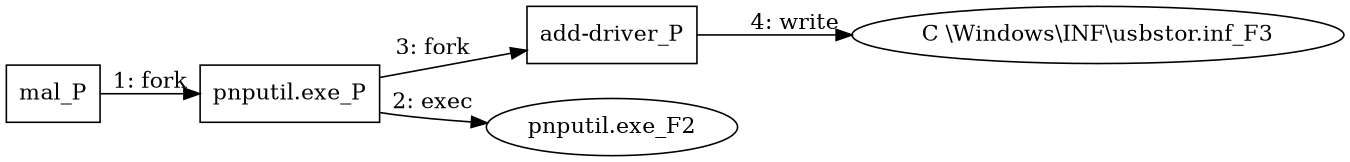 digraph T1547 {
rankdir="LR"
size="9"
fixedsize="false"
splines="true"
nodesep=0.3
ranksep=0
fontsize=10
overlap="scalexy"
engine= "neato"
	"mal_P" [node_type=Process shape=box]
	"pnputil.exe_P" [node_type=Process shape=box]
	"add-driver_P" [node_type=Process shape=box]
	"pnputil.exe_F2" [node_type=File shape=ellipse]
	"C \\Windows\\INF\\usbstor.inf_F3" [node_type=File shape=ellipse]
	"mal_P" -> "pnputil.exe_P" [label="1: fork"]
	"pnputil.exe_P" -> "pnputil.exe_F2" [label="2: exec"]
	"pnputil.exe_P" -> "add-driver_P" [label="3: fork"]
	"add-driver_P" -> "C \\Windows\\INF\\usbstor.inf_F3" [label="4: write"]
}
